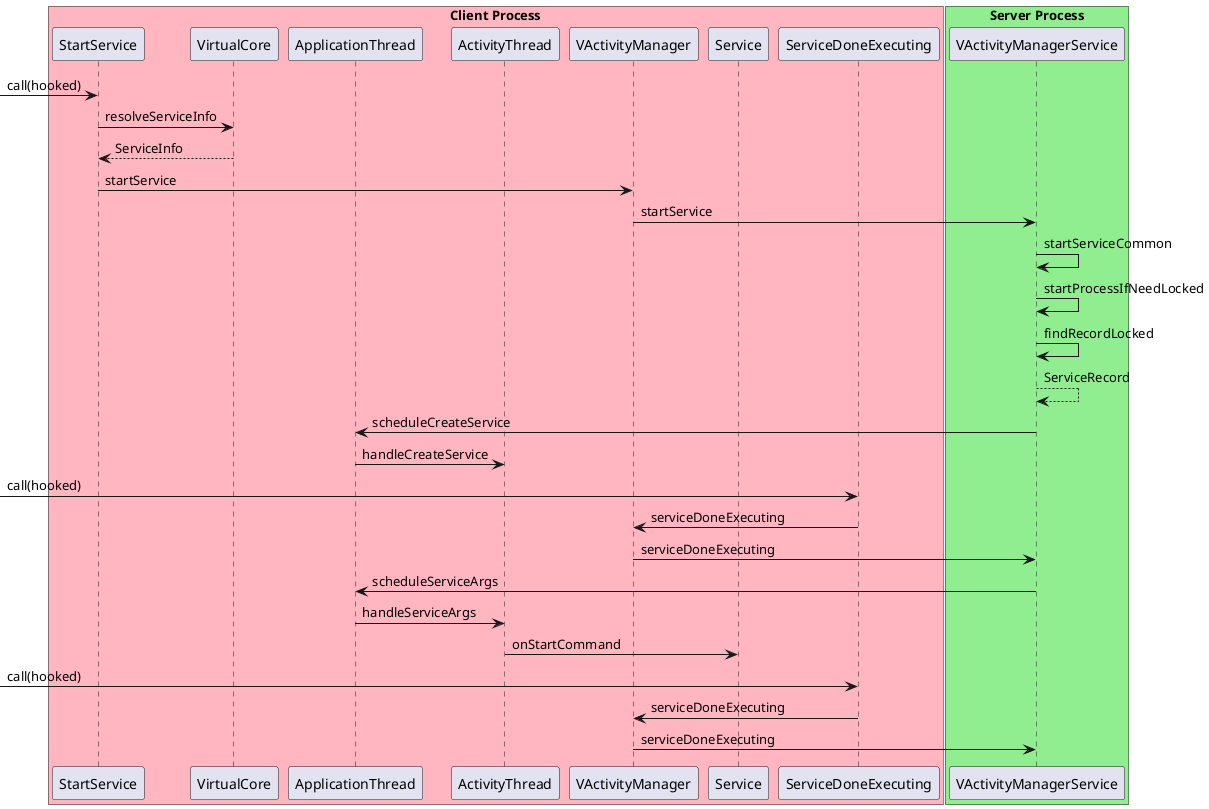 @startuml
box "Client Process" #LightPink
participant StartService
participant VirtualCore
participant ApplicationThread
participant ActivityThread
participant VActivityManager
participant Service
participant ServiceDoneExecuting
end box

box "Server Process" #LightGreen
participant VActivityManagerService
end box

-> StartService: call(hooked)
StartService -> VirtualCore: resolveServiceInfo
VirtualCore --> StartService: ServiceInfo
StartService -> VActivityManager: startService
VActivityManager -> VActivityManagerService : startService
VActivityManagerService -> VActivityManagerService: startServiceCommon
VActivityManagerService -> VActivityManagerService: startProcessIfNeedLocked
VActivityManagerService -> VActivityManagerService: findRecordLocked
VActivityManagerService --> VActivityManagerService: ServiceRecord
VActivityManagerService -> ApplicationThread: scheduleCreateService
ApplicationThread -> ActivityThread: handleCreateService
-> ServiceDoneExecuting: call(hooked)
ServiceDoneExecuting -> VActivityManager: serviceDoneExecuting
VActivityManager -> VActivityManagerService: serviceDoneExecuting
VActivityManagerService -> ApplicationThread: scheduleServiceArgs
ApplicationThread -> ActivityThread: handleServiceArgs
ActivityThread -> Service: onStartCommand
-> ServiceDoneExecuting: call(hooked)
ServiceDoneExecuting -> VActivityManager: serviceDoneExecuting
VActivityManager -> VActivityManagerService: serviceDoneExecuting
@enduml